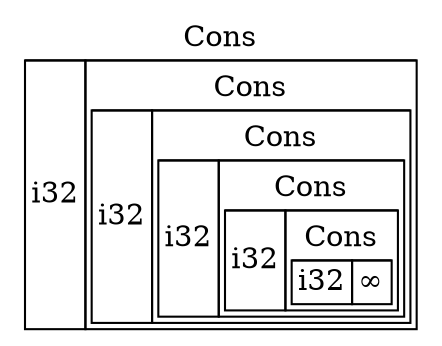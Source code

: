 digraph {
    rankdir=LR;
    overlap=false;
    dpi=300.0;
    node [shape="plaintext"];

    table0[label=<<TABLE BORDER="0" CELLBORDER="1" CELLSPACING="0">
        <TR><TD COLSPAN="2" SIDES="B">Cons</TD></TR>
        <TR><TD>i32</TD><TD><TABLE BORDER="0" CELLBORDER="1" CELLSPACING="0">
        <TR><TD COLSPAN="2" SIDES="B">Cons</TD></TR>
        <TR><TD>i32</TD><TD><TABLE BORDER="0" CELLBORDER="1" CELLSPACING="0">
        <TR><TD COLSPAN="2" SIDES="B">Cons</TD></TR>
        <TR><TD>i32</TD><TD><TABLE BORDER="0" CELLBORDER="1" CELLSPACING="0">
        <TR><TD COLSPAN="2" SIDES="B">Cons</TD></TR>
        <TR><TD>i32</TD><TD><TABLE BORDER="0" CELLBORDER="1" CELLSPACING="0">
        <TR><TD COLSPAN="2" SIDES="B">Cons</TD></TR>
        <TR><TD>i32</TD><TD>∞</TD></TR>
    </TABLE></TD></TR>
    </TABLE></TD></TR>
    </TABLE></TD></TR>
    </TABLE></TD></TR>
    </TABLE>>];
}

